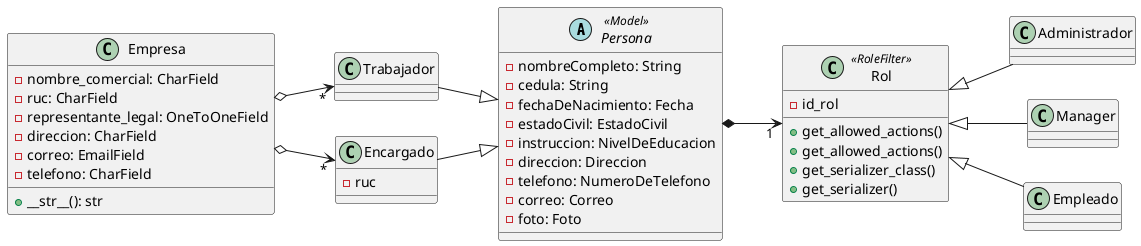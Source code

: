 @startuml Roles

left to right direction

abstract class Persona <<Model>> {
    - nombreCompleto: String
    - cedula: String
    - fechaDeNacimiento: Fecha
    - estadoCivil: EstadoCivil
    - instruccion: NivelDeEducacion
    - direccion: Direccion
    - telefono: NumeroDeTelefono
    - correo: Correo
    - foto: Foto
}

class Rol <<RoleFilter>>{
    - id_rol
    + get_allowed_actions()
    + get_allowed_actions()
    + get_serializer_class()
    + get_serializer()
}

Administrador -up-|> Rol
Manager -up-|> Rol
Empleado -up-|> Rol

Persona *--> "1" Rol

class Trabajador {

}

class Encargado {
    - ruc
}

Trabajador --|> Persona
Encargado --|> Persona

class Empresa {
    - nombre_comercial: CharField
    - ruc: CharField
    - representante_legal: OneToOneField
    - direccion: CharField
    - correo: EmailField
    - telefono: CharField
    + __str__(): str
}

Empresa o--> "*" Encargado
Empresa o--> "*" Trabajador

@enduml
